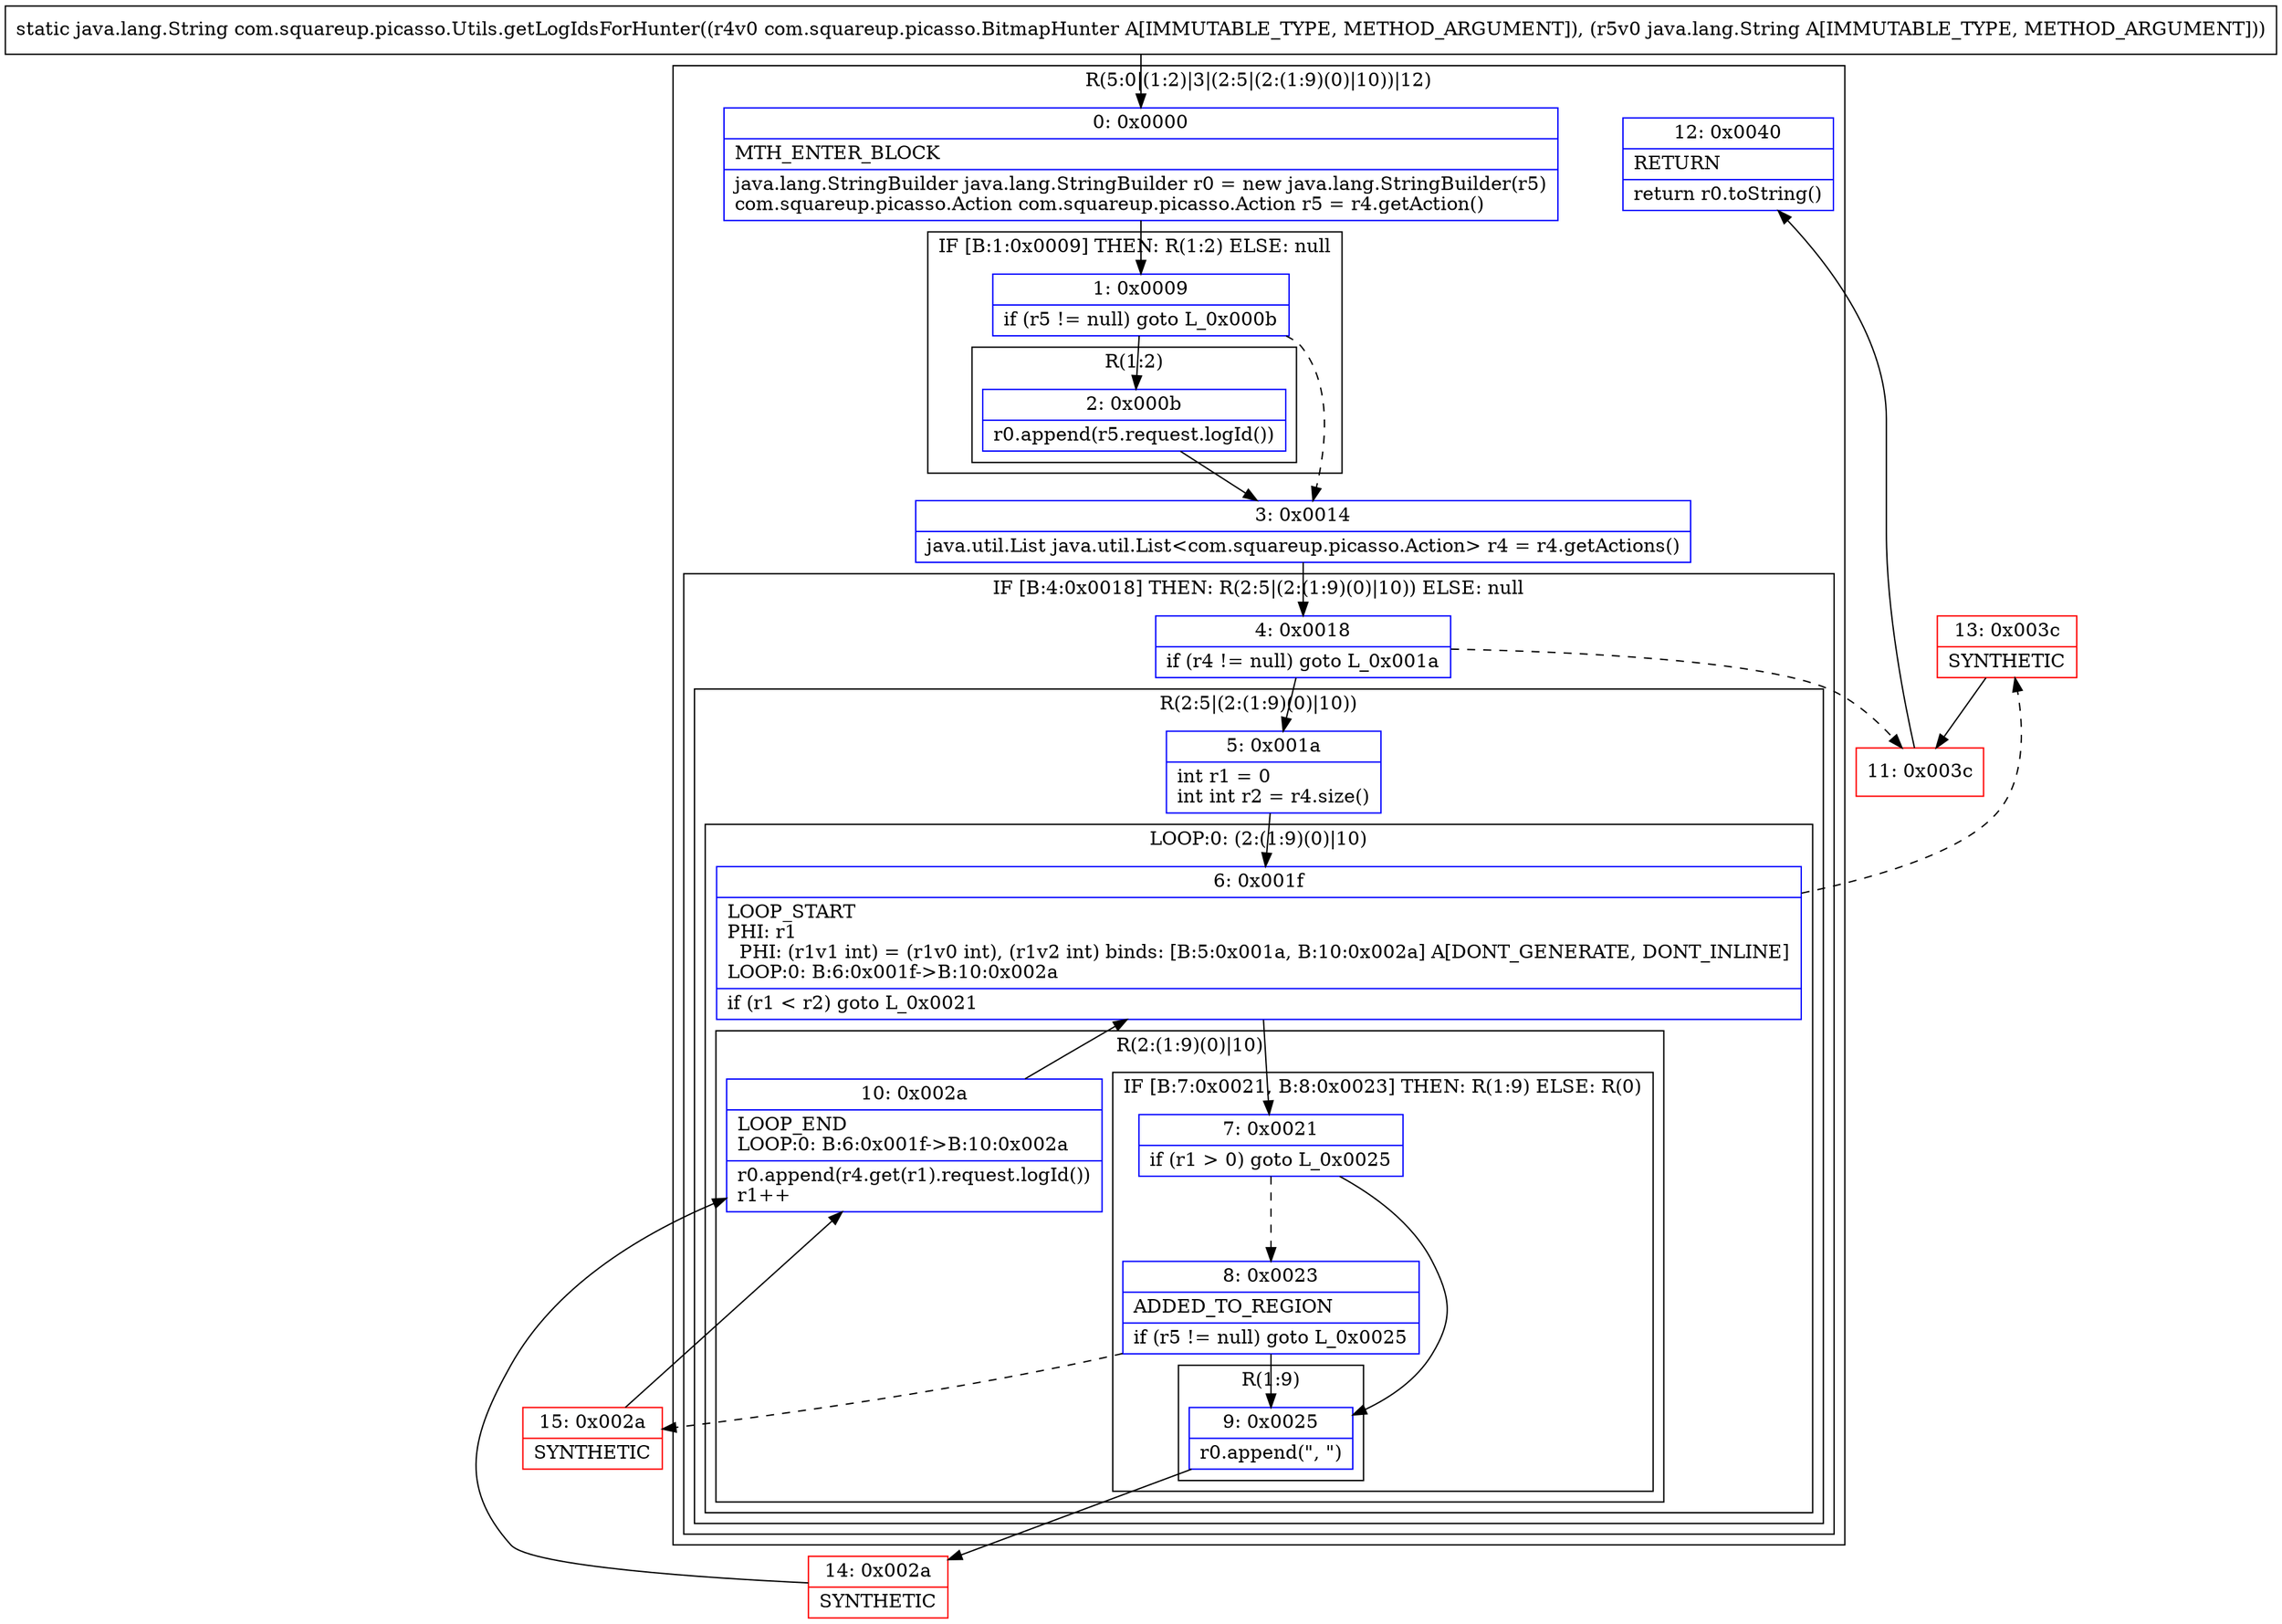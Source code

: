 digraph "CFG forcom.squareup.picasso.Utils.getLogIdsForHunter(Lcom\/squareup\/picasso\/BitmapHunter;Ljava\/lang\/String;)Ljava\/lang\/String;" {
subgraph cluster_Region_1153618896 {
label = "R(5:0|(1:2)|3|(2:5|(2:(1:9)(0)|10))|12)";
node [shape=record,color=blue];
Node_0 [shape=record,label="{0\:\ 0x0000|MTH_ENTER_BLOCK\l|java.lang.StringBuilder java.lang.StringBuilder r0 = new java.lang.StringBuilder(r5)\lcom.squareup.picasso.Action com.squareup.picasso.Action r5 = r4.getAction()\l}"];
subgraph cluster_IfRegion_795209656 {
label = "IF [B:1:0x0009] THEN: R(1:2) ELSE: null";
node [shape=record,color=blue];
Node_1 [shape=record,label="{1\:\ 0x0009|if (r5 != null) goto L_0x000b\l}"];
subgraph cluster_Region_764637102 {
label = "R(1:2)";
node [shape=record,color=blue];
Node_2 [shape=record,label="{2\:\ 0x000b|r0.append(r5.request.logId())\l}"];
}
}
Node_3 [shape=record,label="{3\:\ 0x0014|java.util.List java.util.List\<com.squareup.picasso.Action\> r4 = r4.getActions()\l}"];
subgraph cluster_IfRegion_1060899275 {
label = "IF [B:4:0x0018] THEN: R(2:5|(2:(1:9)(0)|10)) ELSE: null";
node [shape=record,color=blue];
Node_4 [shape=record,label="{4\:\ 0x0018|if (r4 != null) goto L_0x001a\l}"];
subgraph cluster_Region_487184117 {
label = "R(2:5|(2:(1:9)(0)|10))";
node [shape=record,color=blue];
Node_5 [shape=record,label="{5\:\ 0x001a|int r1 = 0\lint int r2 = r4.size()\l}"];
subgraph cluster_LoopRegion_496104131 {
label = "LOOP:0: (2:(1:9)(0)|10)";
node [shape=record,color=blue];
Node_6 [shape=record,label="{6\:\ 0x001f|LOOP_START\lPHI: r1 \l  PHI: (r1v1 int) = (r1v0 int), (r1v2 int) binds: [B:5:0x001a, B:10:0x002a] A[DONT_GENERATE, DONT_INLINE]\lLOOP:0: B:6:0x001f\-\>B:10:0x002a\l|if (r1 \< r2) goto L_0x0021\l}"];
subgraph cluster_Region_2104229782 {
label = "R(2:(1:9)(0)|10)";
node [shape=record,color=blue];
subgraph cluster_IfRegion_423431141 {
label = "IF [B:7:0x0021, B:8:0x0023] THEN: R(1:9) ELSE: R(0)";
node [shape=record,color=blue];
Node_7 [shape=record,label="{7\:\ 0x0021|if (r1 \> 0) goto L_0x0025\l}"];
Node_8 [shape=record,label="{8\:\ 0x0023|ADDED_TO_REGION\l|if (r5 != null) goto L_0x0025\l}"];
subgraph cluster_Region_349593135 {
label = "R(1:9)";
node [shape=record,color=blue];
Node_9 [shape=record,label="{9\:\ 0x0025|r0.append(\", \")\l}"];
}
subgraph cluster_Region_1025023148 {
label = "R(0)";
node [shape=record,color=blue];
}
}
Node_10 [shape=record,label="{10\:\ 0x002a|LOOP_END\lLOOP:0: B:6:0x001f\-\>B:10:0x002a\l|r0.append(r4.get(r1).request.logId())\lr1++\l}"];
}
}
}
}
Node_12 [shape=record,label="{12\:\ 0x0040|RETURN\l|return r0.toString()\l}"];
}
Node_11 [shape=record,color=red,label="{11\:\ 0x003c}"];
Node_13 [shape=record,color=red,label="{13\:\ 0x003c|SYNTHETIC\l}"];
Node_14 [shape=record,color=red,label="{14\:\ 0x002a|SYNTHETIC\l}"];
Node_15 [shape=record,color=red,label="{15\:\ 0x002a|SYNTHETIC\l}"];
MethodNode[shape=record,label="{static java.lang.String com.squareup.picasso.Utils.getLogIdsForHunter((r4v0 com.squareup.picasso.BitmapHunter A[IMMUTABLE_TYPE, METHOD_ARGUMENT]), (r5v0 java.lang.String A[IMMUTABLE_TYPE, METHOD_ARGUMENT])) }"];
MethodNode -> Node_0;
Node_0 -> Node_1;
Node_1 -> Node_2;
Node_1 -> Node_3[style=dashed];
Node_2 -> Node_3;
Node_3 -> Node_4;
Node_4 -> Node_5;
Node_4 -> Node_11[style=dashed];
Node_5 -> Node_6;
Node_6 -> Node_7;
Node_6 -> Node_13[style=dashed];
Node_7 -> Node_8[style=dashed];
Node_7 -> Node_9;
Node_8 -> Node_9;
Node_8 -> Node_15[style=dashed];
Node_9 -> Node_14;
Node_10 -> Node_6;
Node_11 -> Node_12;
Node_13 -> Node_11;
Node_14 -> Node_10;
Node_15 -> Node_10;
}

